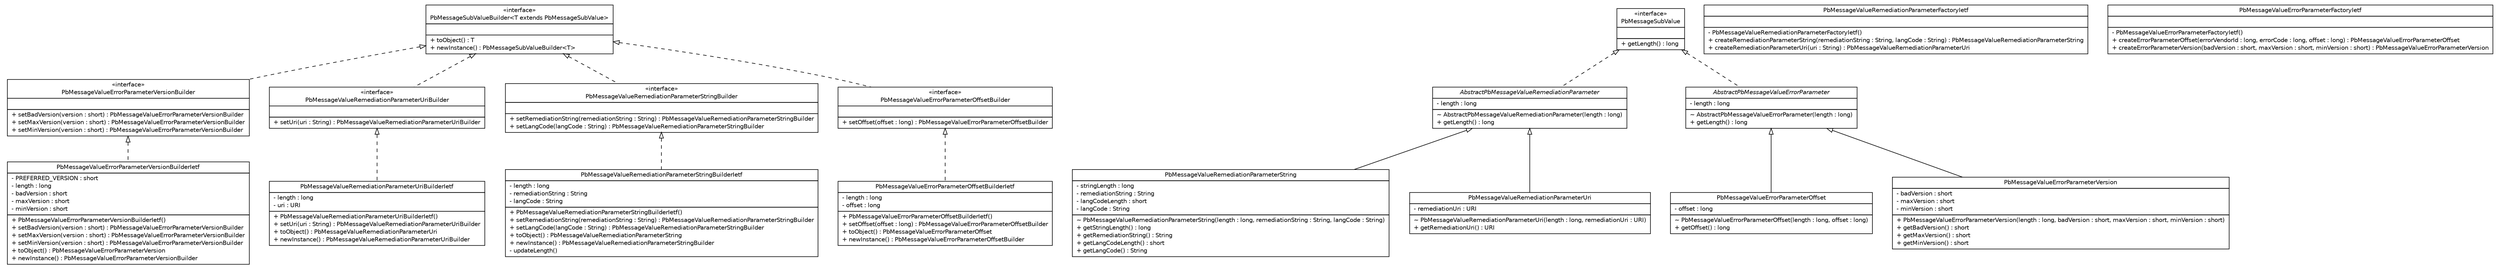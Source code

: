 #!/usr/local/bin/dot
#
# Class diagram 
# Generated by UMLGraph version R5_6 (http://www.umlgraph.org/)
#

digraph G {
	edge [fontname="Helvetica",fontsize=10,labelfontname="Helvetica",labelfontsize=10];
	node [fontname="Helvetica",fontsize=10,shape=plaintext];
	nodesep=0.25;
	ranksep=0.5;
	// org.ietf.nea.pb.message.util.PbMessageValueErrorParameterVersionBuilder
	c16784 [label=<<table title="org.ietf.nea.pb.message.util.PbMessageValueErrorParameterVersionBuilder" border="0" cellborder="1" cellspacing="0" cellpadding="2" port="p" href="./PbMessageValueErrorParameterVersionBuilder.html">
		<tr><td><table border="0" cellspacing="0" cellpadding="1">
<tr><td align="center" balign="center"> &#171;interface&#187; </td></tr>
<tr><td align="center" balign="center"> PbMessageValueErrorParameterVersionBuilder </td></tr>
		</table></td></tr>
		<tr><td><table border="0" cellspacing="0" cellpadding="1">
<tr><td align="left" balign="left">  </td></tr>
		</table></td></tr>
		<tr><td><table border="0" cellspacing="0" cellpadding="1">
<tr><td align="left" balign="left"> + setBadVersion(version : short) : PbMessageValueErrorParameterVersionBuilder </td></tr>
<tr><td align="left" balign="left"> + setMaxVersion(version : short) : PbMessageValueErrorParameterVersionBuilder </td></tr>
<tr><td align="left" balign="left"> + setMinVersion(version : short) : PbMessageValueErrorParameterVersionBuilder </td></tr>
		</table></td></tr>
		</table>>, URL="./PbMessageValueErrorParameterVersionBuilder.html", fontname="Helvetica", fontcolor="black", fontsize=10.0];
	// org.ietf.nea.pb.message.util.PbMessageSubValueBuilder<T extends org.ietf.nea.pb.message.util.PbMessageSubValue>
	c16785 [label=<<table title="org.ietf.nea.pb.message.util.PbMessageSubValueBuilder" border="0" cellborder="1" cellspacing="0" cellpadding="2" port="p" href="./PbMessageSubValueBuilder.html">
		<tr><td><table border="0" cellspacing="0" cellpadding="1">
<tr><td align="center" balign="center"> &#171;interface&#187; </td></tr>
<tr><td align="center" balign="center"> PbMessageSubValueBuilder&lt;T extends PbMessageSubValue&gt; </td></tr>
		</table></td></tr>
		<tr><td><table border="0" cellspacing="0" cellpadding="1">
<tr><td align="left" balign="left">  </td></tr>
		</table></td></tr>
		<tr><td><table border="0" cellspacing="0" cellpadding="1">
<tr><td align="left" balign="left"> + toObject() : T </td></tr>
<tr><td align="left" balign="left"> + newInstance() : PbMessageSubValueBuilder&lt;T&gt; </td></tr>
		</table></td></tr>
		</table>>, URL="./PbMessageSubValueBuilder.html", fontname="Helvetica", fontcolor="black", fontsize=10.0];
	// org.ietf.nea.pb.message.util.PbMessageValueRemediationParameterString
	c16786 [label=<<table title="org.ietf.nea.pb.message.util.PbMessageValueRemediationParameterString" border="0" cellborder="1" cellspacing="0" cellpadding="2" port="p" href="./PbMessageValueRemediationParameterString.html">
		<tr><td><table border="0" cellspacing="0" cellpadding="1">
<tr><td align="center" balign="center"> PbMessageValueRemediationParameterString </td></tr>
		</table></td></tr>
		<tr><td><table border="0" cellspacing="0" cellpadding="1">
<tr><td align="left" balign="left"> - stringLength : long </td></tr>
<tr><td align="left" balign="left"> - remediationString : String </td></tr>
<tr><td align="left" balign="left"> - langCodeLength : short </td></tr>
<tr><td align="left" balign="left"> - langCode : String </td></tr>
		</table></td></tr>
		<tr><td><table border="0" cellspacing="0" cellpadding="1">
<tr><td align="left" balign="left"> ~ PbMessageValueRemediationParameterString(length : long, remediationString : String, langCode : String) </td></tr>
<tr><td align="left" balign="left"> + getStringLength() : long </td></tr>
<tr><td align="left" balign="left"> + getRemediationString() : String </td></tr>
<tr><td align="left" balign="left"> + getLangCodeLength() : short </td></tr>
<tr><td align="left" balign="left"> + getLangCode() : String </td></tr>
		</table></td></tr>
		</table>>, URL="./PbMessageValueRemediationParameterString.html", fontname="Helvetica", fontcolor="black", fontsize=10.0];
	// org.ietf.nea.pb.message.util.PbMessageValueRemediationParameterUriBuilder
	c16787 [label=<<table title="org.ietf.nea.pb.message.util.PbMessageValueRemediationParameterUriBuilder" border="0" cellborder="1" cellspacing="0" cellpadding="2" port="p" href="./PbMessageValueRemediationParameterUriBuilder.html">
		<tr><td><table border="0" cellspacing="0" cellpadding="1">
<tr><td align="center" balign="center"> &#171;interface&#187; </td></tr>
<tr><td align="center" balign="center"> PbMessageValueRemediationParameterUriBuilder </td></tr>
		</table></td></tr>
		<tr><td><table border="0" cellspacing="0" cellpadding="1">
<tr><td align="left" balign="left">  </td></tr>
		</table></td></tr>
		<tr><td><table border="0" cellspacing="0" cellpadding="1">
<tr><td align="left" balign="left"> + setUri(uri : String) : PbMessageValueRemediationParameterUriBuilder </td></tr>
		</table></td></tr>
		</table>>, URL="./PbMessageValueRemediationParameterUriBuilder.html", fontname="Helvetica", fontcolor="black", fontsize=10.0];
	// org.ietf.nea.pb.message.util.PbMessageValueErrorParameterVersionBuilderIetf
	c16788 [label=<<table title="org.ietf.nea.pb.message.util.PbMessageValueErrorParameterVersionBuilderIetf" border="0" cellborder="1" cellspacing="0" cellpadding="2" port="p" href="./PbMessageValueErrorParameterVersionBuilderIetf.html">
		<tr><td><table border="0" cellspacing="0" cellpadding="1">
<tr><td align="center" balign="center"> PbMessageValueErrorParameterVersionBuilderIetf </td></tr>
		</table></td></tr>
		<tr><td><table border="0" cellspacing="0" cellpadding="1">
<tr><td align="left" balign="left"> - PREFERRED_VERSION : short </td></tr>
<tr><td align="left" balign="left"> - length : long </td></tr>
<tr><td align="left" balign="left"> - badVersion : short </td></tr>
<tr><td align="left" balign="left"> - maxVersion : short </td></tr>
<tr><td align="left" balign="left"> - minVersion : short </td></tr>
		</table></td></tr>
		<tr><td><table border="0" cellspacing="0" cellpadding="1">
<tr><td align="left" balign="left"> + PbMessageValueErrorParameterVersionBuilderIetf() </td></tr>
<tr><td align="left" balign="left"> + setBadVersion(version : short) : PbMessageValueErrorParameterVersionBuilder </td></tr>
<tr><td align="left" balign="left"> + setMaxVersion(version : short) : PbMessageValueErrorParameterVersionBuilder </td></tr>
<tr><td align="left" balign="left"> + setMinVersion(version : short) : PbMessageValueErrorParameterVersionBuilder </td></tr>
<tr><td align="left" balign="left"> + toObject() : PbMessageValueErrorParameterVersion </td></tr>
<tr><td align="left" balign="left"> + newInstance() : PbMessageValueErrorParameterVersionBuilder </td></tr>
		</table></td></tr>
		</table>>, URL="./PbMessageValueErrorParameterVersionBuilderIetf.html", fontname="Helvetica", fontcolor="black", fontsize=10.0];
	// org.ietf.nea.pb.message.util.PbMessageValueErrorParameterOffset
	c16789 [label=<<table title="org.ietf.nea.pb.message.util.PbMessageValueErrorParameterOffset" border="0" cellborder="1" cellspacing="0" cellpadding="2" port="p" href="./PbMessageValueErrorParameterOffset.html">
		<tr><td><table border="0" cellspacing="0" cellpadding="1">
<tr><td align="center" balign="center"> PbMessageValueErrorParameterOffset </td></tr>
		</table></td></tr>
		<tr><td><table border="0" cellspacing="0" cellpadding="1">
<tr><td align="left" balign="left"> - offset : long </td></tr>
		</table></td></tr>
		<tr><td><table border="0" cellspacing="0" cellpadding="1">
<tr><td align="left" balign="left"> ~ PbMessageValueErrorParameterOffset(length : long, offset : long) </td></tr>
<tr><td align="left" balign="left"> + getOffset() : long </td></tr>
		</table></td></tr>
		</table>>, URL="./PbMessageValueErrorParameterOffset.html", fontname="Helvetica", fontcolor="black", fontsize=10.0];
	// org.ietf.nea.pb.message.util.PbMessageValueRemediationParameterStringBuilder
	c16790 [label=<<table title="org.ietf.nea.pb.message.util.PbMessageValueRemediationParameterStringBuilder" border="0" cellborder="1" cellspacing="0" cellpadding="2" port="p" href="./PbMessageValueRemediationParameterStringBuilder.html">
		<tr><td><table border="0" cellspacing="0" cellpadding="1">
<tr><td align="center" balign="center"> &#171;interface&#187; </td></tr>
<tr><td align="center" balign="center"> PbMessageValueRemediationParameterStringBuilder </td></tr>
		</table></td></tr>
		<tr><td><table border="0" cellspacing="0" cellpadding="1">
<tr><td align="left" balign="left">  </td></tr>
		</table></td></tr>
		<tr><td><table border="0" cellspacing="0" cellpadding="1">
<tr><td align="left" balign="left"> + setRemediationString(remediationString : String) : PbMessageValueRemediationParameterStringBuilder </td></tr>
<tr><td align="left" balign="left"> + setLangCode(langCode : String) : PbMessageValueRemediationParameterStringBuilder </td></tr>
		</table></td></tr>
		</table>>, URL="./PbMessageValueRemediationParameterStringBuilder.html", fontname="Helvetica", fontcolor="black", fontsize=10.0];
	// org.ietf.nea.pb.message.util.PbMessageValueRemediationParameterUri
	c16791 [label=<<table title="org.ietf.nea.pb.message.util.PbMessageValueRemediationParameterUri" border="0" cellborder="1" cellspacing="0" cellpadding="2" port="p" href="./PbMessageValueRemediationParameterUri.html">
		<tr><td><table border="0" cellspacing="0" cellpadding="1">
<tr><td align="center" balign="center"> PbMessageValueRemediationParameterUri </td></tr>
		</table></td></tr>
		<tr><td><table border="0" cellspacing="0" cellpadding="1">
<tr><td align="left" balign="left"> - remediationUri : URI </td></tr>
		</table></td></tr>
		<tr><td><table border="0" cellspacing="0" cellpadding="1">
<tr><td align="left" balign="left"> ~ PbMessageValueRemediationParameterUri(length : long, remediationUri : URI) </td></tr>
<tr><td align="left" balign="left"> + getRemediationUri() : URI </td></tr>
		</table></td></tr>
		</table>>, URL="./PbMessageValueRemediationParameterUri.html", fontname="Helvetica", fontcolor="black", fontsize=10.0];
	// org.ietf.nea.pb.message.util.PbMessageValueErrorParameterOffsetBuilderIetf
	c16792 [label=<<table title="org.ietf.nea.pb.message.util.PbMessageValueErrorParameterOffsetBuilderIetf" border="0" cellborder="1" cellspacing="0" cellpadding="2" port="p" href="./PbMessageValueErrorParameterOffsetBuilderIetf.html">
		<tr><td><table border="0" cellspacing="0" cellpadding="1">
<tr><td align="center" balign="center"> PbMessageValueErrorParameterOffsetBuilderIetf </td></tr>
		</table></td></tr>
		<tr><td><table border="0" cellspacing="0" cellpadding="1">
<tr><td align="left" balign="left"> - length : long </td></tr>
<tr><td align="left" balign="left"> - offset : long </td></tr>
		</table></td></tr>
		<tr><td><table border="0" cellspacing="0" cellpadding="1">
<tr><td align="left" balign="left"> + PbMessageValueErrorParameterOffsetBuilderIetf() </td></tr>
<tr><td align="left" balign="left"> + setOffset(offset : long) : PbMessageValueErrorParameterOffsetBuilder </td></tr>
<tr><td align="left" balign="left"> + toObject() : PbMessageValueErrorParameterOffset </td></tr>
<tr><td align="left" balign="left"> + newInstance() : PbMessageValueErrorParameterOffsetBuilder </td></tr>
		</table></td></tr>
		</table>>, URL="./PbMessageValueErrorParameterOffsetBuilderIetf.html", fontname="Helvetica", fontcolor="black", fontsize=10.0];
	// org.ietf.nea.pb.message.util.PbMessageValueRemediationParameterStringBuilderIetf
	c16793 [label=<<table title="org.ietf.nea.pb.message.util.PbMessageValueRemediationParameterStringBuilderIetf" border="0" cellborder="1" cellspacing="0" cellpadding="2" port="p" href="./PbMessageValueRemediationParameterStringBuilderIetf.html">
		<tr><td><table border="0" cellspacing="0" cellpadding="1">
<tr><td align="center" balign="center"> PbMessageValueRemediationParameterStringBuilderIetf </td></tr>
		</table></td></tr>
		<tr><td><table border="0" cellspacing="0" cellpadding="1">
<tr><td align="left" balign="left"> - length : long </td></tr>
<tr><td align="left" balign="left"> - remediationString : String </td></tr>
<tr><td align="left" balign="left"> - langCode : String </td></tr>
		</table></td></tr>
		<tr><td><table border="0" cellspacing="0" cellpadding="1">
<tr><td align="left" balign="left"> + PbMessageValueRemediationParameterStringBuilderIetf() </td></tr>
<tr><td align="left" balign="left"> + setRemediationString(remediationString : String) : PbMessageValueRemediationParameterStringBuilder </td></tr>
<tr><td align="left" balign="left"> + setLangCode(langCode : String) : PbMessageValueRemediationParameterStringBuilder </td></tr>
<tr><td align="left" balign="left"> + toObject() : PbMessageValueRemediationParameterString </td></tr>
<tr><td align="left" balign="left"> + newInstance() : PbMessageValueRemediationParameterStringBuilder </td></tr>
<tr><td align="left" balign="left"> - updateLength() </td></tr>
		</table></td></tr>
		</table>>, URL="./PbMessageValueRemediationParameterStringBuilderIetf.html", fontname="Helvetica", fontcolor="black", fontsize=10.0];
	// org.ietf.nea.pb.message.util.PbMessageValueRemediationParameterFactoryIetf
	c16794 [label=<<table title="org.ietf.nea.pb.message.util.PbMessageValueRemediationParameterFactoryIetf" border="0" cellborder="1" cellspacing="0" cellpadding="2" port="p" href="./PbMessageValueRemediationParameterFactoryIetf.html">
		<tr><td><table border="0" cellspacing="0" cellpadding="1">
<tr><td align="center" balign="center"> PbMessageValueRemediationParameterFactoryIetf </td></tr>
		</table></td></tr>
		<tr><td><table border="0" cellspacing="0" cellpadding="1">
<tr><td align="left" balign="left">  </td></tr>
		</table></td></tr>
		<tr><td><table border="0" cellspacing="0" cellpadding="1">
<tr><td align="left" balign="left"> - PbMessageValueRemediationParameterFactoryIetf() </td></tr>
<tr><td align="left" balign="left"> + createRemediationParameterString(remediationString : String, langCode : String) : PbMessageValueRemediationParameterString </td></tr>
<tr><td align="left" balign="left"> + createRemediationParameterUri(uri : String) : PbMessageValueRemediationParameterUri </td></tr>
		</table></td></tr>
		</table>>, URL="./PbMessageValueRemediationParameterFactoryIetf.html", fontname="Helvetica", fontcolor="black", fontsize=10.0];
	// org.ietf.nea.pb.message.util.PbMessageValueRemediationParameterUriBuilderIetf
	c16795 [label=<<table title="org.ietf.nea.pb.message.util.PbMessageValueRemediationParameterUriBuilderIetf" border="0" cellborder="1" cellspacing="0" cellpadding="2" port="p" href="./PbMessageValueRemediationParameterUriBuilderIetf.html">
		<tr><td><table border="0" cellspacing="0" cellpadding="1">
<tr><td align="center" balign="center"> PbMessageValueRemediationParameterUriBuilderIetf </td></tr>
		</table></td></tr>
		<tr><td><table border="0" cellspacing="0" cellpadding="1">
<tr><td align="left" balign="left"> - length : long </td></tr>
<tr><td align="left" balign="left"> - uri : URI </td></tr>
		</table></td></tr>
		<tr><td><table border="0" cellspacing="0" cellpadding="1">
<tr><td align="left" balign="left"> + PbMessageValueRemediationParameterUriBuilderIetf() </td></tr>
<tr><td align="left" balign="left"> + setUri(uri : String) : PbMessageValueRemediationParameterUriBuilder </td></tr>
<tr><td align="left" balign="left"> + toObject() : PbMessageValueRemediationParameterUri </td></tr>
<tr><td align="left" balign="left"> + newInstance() : PbMessageValueRemediationParameterUriBuilder </td></tr>
		</table></td></tr>
		</table>>, URL="./PbMessageValueRemediationParameterUriBuilderIetf.html", fontname="Helvetica", fontcolor="black", fontsize=10.0];
	// org.ietf.nea.pb.message.util.PbMessageSubValue
	c16796 [label=<<table title="org.ietf.nea.pb.message.util.PbMessageSubValue" border="0" cellborder="1" cellspacing="0" cellpadding="2" port="p" href="./PbMessageSubValue.html">
		<tr><td><table border="0" cellspacing="0" cellpadding="1">
<tr><td align="center" balign="center"> &#171;interface&#187; </td></tr>
<tr><td align="center" balign="center"> PbMessageSubValue </td></tr>
		</table></td></tr>
		<tr><td><table border="0" cellspacing="0" cellpadding="1">
<tr><td align="left" balign="left">  </td></tr>
		</table></td></tr>
		<tr><td><table border="0" cellspacing="0" cellpadding="1">
<tr><td align="left" balign="left"> + getLength() : long </td></tr>
		</table></td></tr>
		</table>>, URL="./PbMessageSubValue.html", fontname="Helvetica", fontcolor="black", fontsize=10.0];
	// org.ietf.nea.pb.message.util.PbMessageValueErrorParameterFactoryIetf
	c16797 [label=<<table title="org.ietf.nea.pb.message.util.PbMessageValueErrorParameterFactoryIetf" border="0" cellborder="1" cellspacing="0" cellpadding="2" port="p" href="./PbMessageValueErrorParameterFactoryIetf.html">
		<tr><td><table border="0" cellspacing="0" cellpadding="1">
<tr><td align="center" balign="center"> PbMessageValueErrorParameterFactoryIetf </td></tr>
		</table></td></tr>
		<tr><td><table border="0" cellspacing="0" cellpadding="1">
<tr><td align="left" balign="left">  </td></tr>
		</table></td></tr>
		<tr><td><table border="0" cellspacing="0" cellpadding="1">
<tr><td align="left" balign="left"> - PbMessageValueErrorParameterFactoryIetf() </td></tr>
<tr><td align="left" balign="left"> + createErrorParameterOffset(errorVendorId : long, errorCode : long, offset : long) : PbMessageValueErrorParameterOffset </td></tr>
<tr><td align="left" balign="left"> + createErrorParameterVersion(badVersion : short, maxVersion : short, minVersion : short) : PbMessageValueErrorParameterVersion </td></tr>
		</table></td></tr>
		</table>>, URL="./PbMessageValueErrorParameterFactoryIetf.html", fontname="Helvetica", fontcolor="black", fontsize=10.0];
	// org.ietf.nea.pb.message.util.PbMessageValueErrorParameterVersion
	c16798 [label=<<table title="org.ietf.nea.pb.message.util.PbMessageValueErrorParameterVersion" border="0" cellborder="1" cellspacing="0" cellpadding="2" port="p" href="./PbMessageValueErrorParameterVersion.html">
		<tr><td><table border="0" cellspacing="0" cellpadding="1">
<tr><td align="center" balign="center"> PbMessageValueErrorParameterVersion </td></tr>
		</table></td></tr>
		<tr><td><table border="0" cellspacing="0" cellpadding="1">
<tr><td align="left" balign="left"> - badVersion : short </td></tr>
<tr><td align="left" balign="left"> - maxVersion : short </td></tr>
<tr><td align="left" balign="left"> - minVersion : short </td></tr>
		</table></td></tr>
		<tr><td><table border="0" cellspacing="0" cellpadding="1">
<tr><td align="left" balign="left"> + PbMessageValueErrorParameterVersion(length : long, badVersion : short, maxVersion : short, minVersion : short) </td></tr>
<tr><td align="left" balign="left"> + getBadVersion() : short </td></tr>
<tr><td align="left" balign="left"> + getMaxVersion() : short </td></tr>
<tr><td align="left" balign="left"> + getMinVersion() : short </td></tr>
		</table></td></tr>
		</table>>, URL="./PbMessageValueErrorParameterVersion.html", fontname="Helvetica", fontcolor="black", fontsize=10.0];
	// org.ietf.nea.pb.message.util.AbstractPbMessageValueRemediationParameter
	c16799 [label=<<table title="org.ietf.nea.pb.message.util.AbstractPbMessageValueRemediationParameter" border="0" cellborder="1" cellspacing="0" cellpadding="2" port="p" href="./AbstractPbMessageValueRemediationParameter.html">
		<tr><td><table border="0" cellspacing="0" cellpadding="1">
<tr><td align="center" balign="center"><font face="Helvetica-Oblique"> AbstractPbMessageValueRemediationParameter </font></td></tr>
		</table></td></tr>
		<tr><td><table border="0" cellspacing="0" cellpadding="1">
<tr><td align="left" balign="left"> - length : long </td></tr>
		</table></td></tr>
		<tr><td><table border="0" cellspacing="0" cellpadding="1">
<tr><td align="left" balign="left"> ~ AbstractPbMessageValueRemediationParameter(length : long) </td></tr>
<tr><td align="left" balign="left"> + getLength() : long </td></tr>
		</table></td></tr>
		</table>>, URL="./AbstractPbMessageValueRemediationParameter.html", fontname="Helvetica", fontcolor="black", fontsize=10.0];
	// org.ietf.nea.pb.message.util.PbMessageValueErrorParameterOffsetBuilder
	c16800 [label=<<table title="org.ietf.nea.pb.message.util.PbMessageValueErrorParameterOffsetBuilder" border="0" cellborder="1" cellspacing="0" cellpadding="2" port="p" href="./PbMessageValueErrorParameterOffsetBuilder.html">
		<tr><td><table border="0" cellspacing="0" cellpadding="1">
<tr><td align="center" balign="center"> &#171;interface&#187; </td></tr>
<tr><td align="center" balign="center"> PbMessageValueErrorParameterOffsetBuilder </td></tr>
		</table></td></tr>
		<tr><td><table border="0" cellspacing="0" cellpadding="1">
<tr><td align="left" balign="left">  </td></tr>
		</table></td></tr>
		<tr><td><table border="0" cellspacing="0" cellpadding="1">
<tr><td align="left" balign="left"> + setOffset(offset : long) : PbMessageValueErrorParameterOffsetBuilder </td></tr>
		</table></td></tr>
		</table>>, URL="./PbMessageValueErrorParameterOffsetBuilder.html", fontname="Helvetica", fontcolor="black", fontsize=10.0];
	// org.ietf.nea.pb.message.util.AbstractPbMessageValueErrorParameter
	c16801 [label=<<table title="org.ietf.nea.pb.message.util.AbstractPbMessageValueErrorParameter" border="0" cellborder="1" cellspacing="0" cellpadding="2" port="p" href="./AbstractPbMessageValueErrorParameter.html">
		<tr><td><table border="0" cellspacing="0" cellpadding="1">
<tr><td align="center" balign="center"><font face="Helvetica-Oblique"> AbstractPbMessageValueErrorParameter </font></td></tr>
		</table></td></tr>
		<tr><td><table border="0" cellspacing="0" cellpadding="1">
<tr><td align="left" balign="left"> - length : long </td></tr>
		</table></td></tr>
		<tr><td><table border="0" cellspacing="0" cellpadding="1">
<tr><td align="left" balign="left"> ~ AbstractPbMessageValueErrorParameter(length : long) </td></tr>
<tr><td align="left" balign="left"> + getLength() : long </td></tr>
		</table></td></tr>
		</table>>, URL="./AbstractPbMessageValueErrorParameter.html", fontname="Helvetica", fontcolor="black", fontsize=10.0];
	//org.ietf.nea.pb.message.util.PbMessageValueErrorParameterVersionBuilder implements org.ietf.nea.pb.message.util.PbMessageSubValueBuilder<T extends org.ietf.nea.pb.message.util.PbMessageSubValue>
	c16785:p -> c16784:p [dir=back,arrowtail=empty,style=dashed];
	//org.ietf.nea.pb.message.util.PbMessageValueRemediationParameterString extends org.ietf.nea.pb.message.util.AbstractPbMessageValueRemediationParameter
	c16799:p -> c16786:p [dir=back,arrowtail=empty];
	//org.ietf.nea.pb.message.util.PbMessageValueRemediationParameterUriBuilder implements org.ietf.nea.pb.message.util.PbMessageSubValueBuilder<T extends org.ietf.nea.pb.message.util.PbMessageSubValue>
	c16785:p -> c16787:p [dir=back,arrowtail=empty,style=dashed];
	//org.ietf.nea.pb.message.util.PbMessageValueErrorParameterVersionBuilderIetf implements org.ietf.nea.pb.message.util.PbMessageValueErrorParameterVersionBuilder
	c16784:p -> c16788:p [dir=back,arrowtail=empty,style=dashed];
	//org.ietf.nea.pb.message.util.PbMessageValueErrorParameterOffset extends org.ietf.nea.pb.message.util.AbstractPbMessageValueErrorParameter
	c16801:p -> c16789:p [dir=back,arrowtail=empty];
	//org.ietf.nea.pb.message.util.PbMessageValueRemediationParameterStringBuilder implements org.ietf.nea.pb.message.util.PbMessageSubValueBuilder<T extends org.ietf.nea.pb.message.util.PbMessageSubValue>
	c16785:p -> c16790:p [dir=back,arrowtail=empty,style=dashed];
	//org.ietf.nea.pb.message.util.PbMessageValueRemediationParameterUri extends org.ietf.nea.pb.message.util.AbstractPbMessageValueRemediationParameter
	c16799:p -> c16791:p [dir=back,arrowtail=empty];
	//org.ietf.nea.pb.message.util.PbMessageValueErrorParameterOffsetBuilderIetf implements org.ietf.nea.pb.message.util.PbMessageValueErrorParameterOffsetBuilder
	c16800:p -> c16792:p [dir=back,arrowtail=empty,style=dashed];
	//org.ietf.nea.pb.message.util.PbMessageValueRemediationParameterStringBuilderIetf implements org.ietf.nea.pb.message.util.PbMessageValueRemediationParameterStringBuilder
	c16790:p -> c16793:p [dir=back,arrowtail=empty,style=dashed];
	//org.ietf.nea.pb.message.util.PbMessageValueRemediationParameterUriBuilderIetf implements org.ietf.nea.pb.message.util.PbMessageValueRemediationParameterUriBuilder
	c16787:p -> c16795:p [dir=back,arrowtail=empty,style=dashed];
	//org.ietf.nea.pb.message.util.PbMessageValueErrorParameterVersion extends org.ietf.nea.pb.message.util.AbstractPbMessageValueErrorParameter
	c16801:p -> c16798:p [dir=back,arrowtail=empty];
	//org.ietf.nea.pb.message.util.AbstractPbMessageValueRemediationParameter implements org.ietf.nea.pb.message.util.PbMessageSubValue
	c16796:p -> c16799:p [dir=back,arrowtail=empty,style=dashed];
	//org.ietf.nea.pb.message.util.PbMessageValueErrorParameterOffsetBuilder implements org.ietf.nea.pb.message.util.PbMessageSubValueBuilder<T extends org.ietf.nea.pb.message.util.PbMessageSubValue>
	c16785:p -> c16800:p [dir=back,arrowtail=empty,style=dashed];
	//org.ietf.nea.pb.message.util.AbstractPbMessageValueErrorParameter implements org.ietf.nea.pb.message.util.PbMessageSubValue
	c16796:p -> c16801:p [dir=back,arrowtail=empty,style=dashed];
}

